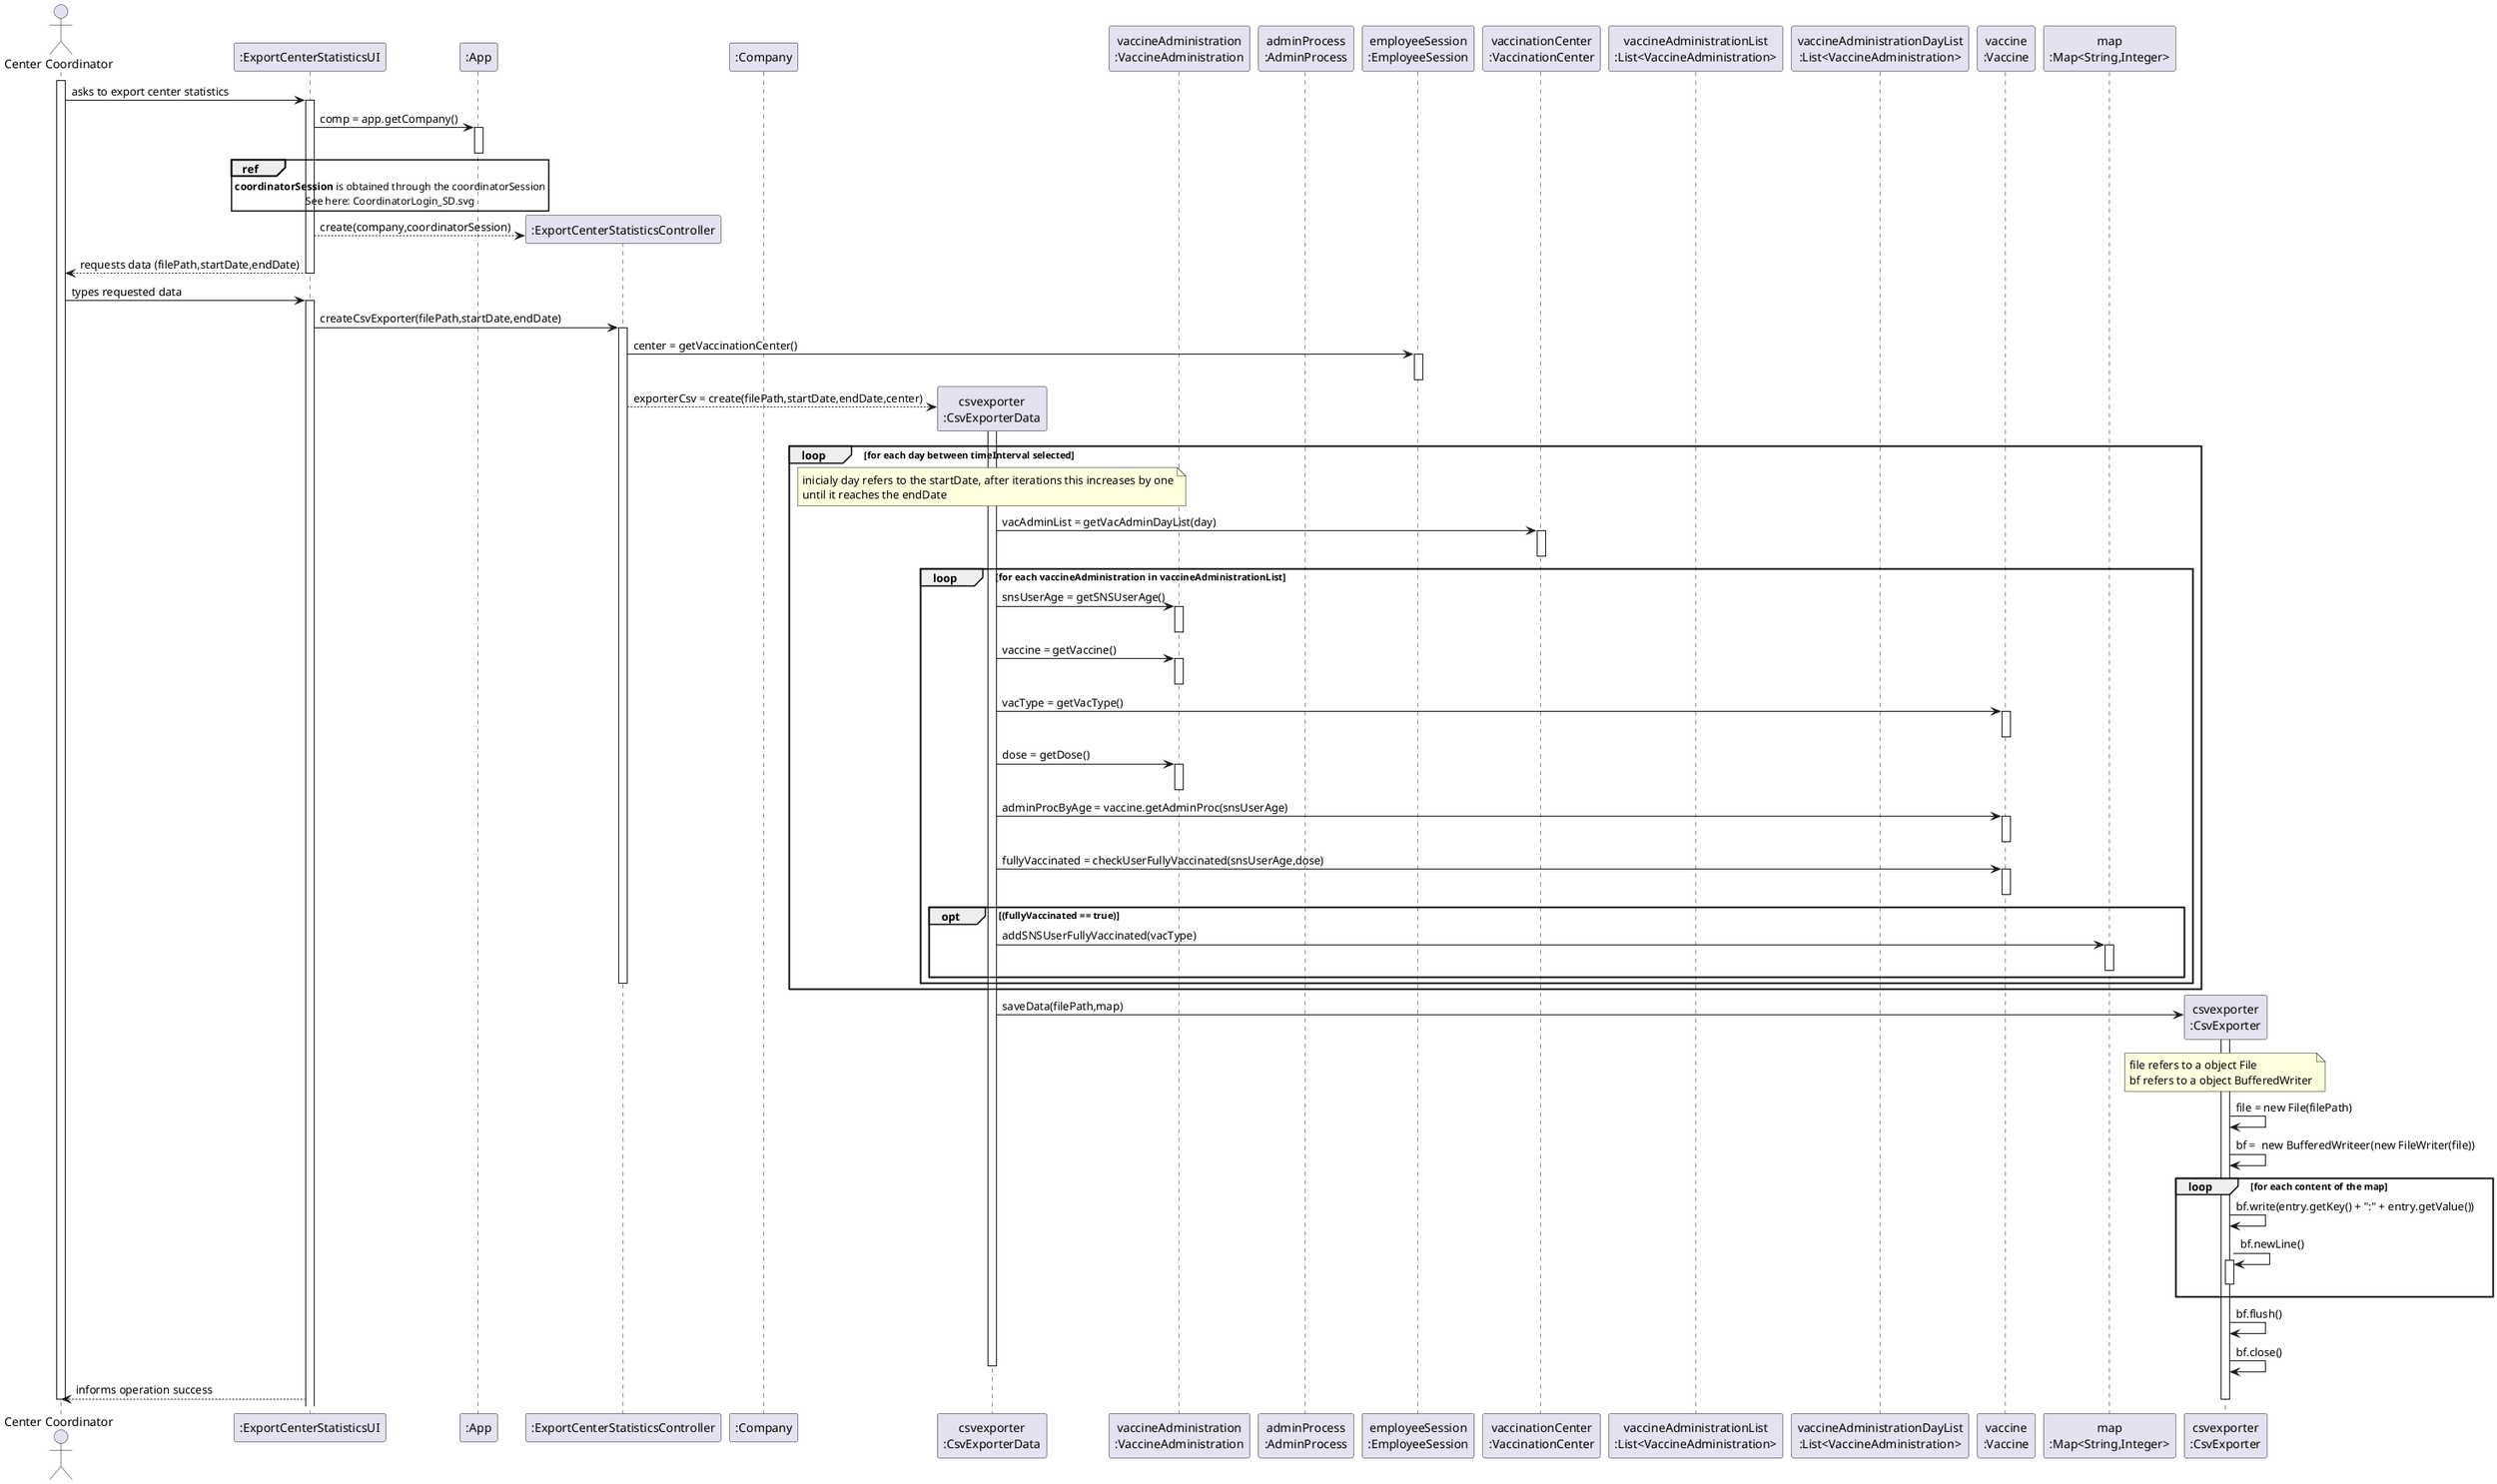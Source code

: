 @startuml US15_SD

actor "Center Coordinator" as COORDINATOR

participant ":ExportCenterStatisticsUI" as UI
participant ":App" as APP
participant ":ExportCenterStatisticsController" as CTRL
participant ":Company" as COMP
participant "csvexporter\n:CsvExporterData" as EXPORTERDATA
participant "vaccineAdministration\n:VaccineAdministration" as VACADMIN
participant "adminProcess\n:AdminProcess" as ADMINPROC
participant "employeeSession\n:EmployeeSession" as EMPLOYEESESSION
participant "vaccinationCenter\n:VaccinationCenter" as CENTER
participant "vaccineAdministrationList\n:List<VaccineAdministration>" as VACADMINLIST
participant "vaccineAdministrationDayList\n:List<VaccineAdministration>" as VACDAYLIST
participant "vaccine\n:Vaccine" as VACCINE
participant "map\n:Map<String,Integer>" as MAP
participant "csvexporter\n:CsvExporter" as CSVEXPORTER

activate COORDINATOR
COORDINATOR -> UI : asks to export center statistics
activate UI

UI -> APP : comp = app.getCompany()
activate APP
deactivate APP

ref over UI 
**coordinatorSession** is obtained through the coordinatorSession
See here: CoordinatorLogin_SD.svg
end ref

UI --> CTRL** : create(company,coordinatorSession)

UI --> COORDINATOR : requests data (filePath,startDate,endDate)
deactivate UI

COORDINATOR -> UI : types requested data
activate UI

UI -> CTRL : createCsvExporter(filePath,startDate,endDate)
activate CTRL

CTRL -> EMPLOYEESESSION : center = getVaccinationCenter()
activate EMPLOYEESESSION
deactivate EMPLOYEESESSION

CTRL --> EXPORTERDATA** : exporterCsv = create(filePath,startDate,endDate,center)

loop for each day between timeInterval selected
note over EXPORTERDATA
inicialy day refers to the startDate, after iterations this increases by one
until it reaches the endDate
end note

activate EXPORTERDATA

EXPORTERDATA -> CENTER : vacAdminList = getVacAdminDayList(day)
activate CENTER
deactivate CENTER

loop for each vaccineAdministration in vaccineAdministrationList

EXPORTERDATA -> VACADMIN :  snsUserAge = getSNSUserAge()
activate VACADMIN
deactivate VACADMIN

EXPORTERDATA -> VACADMIN : vaccine = getVaccine()
activate VACADMIN
deactivate VACADMIN

EXPORTERDATA -> VACCINE : vacType = getVacType()
activate VACCINE
deactivate VACCINE

EXPORTERDATA -> VACADMIN : dose = getDose()
activate VACADMIN
deactivate VACADMIN

EXPORTERDATA -> VACCINE : adminProcByAge = vaccine.getAdminProc(snsUserAge)
activate VACCINE
deactivate VACCINE

EXPORTERDATA -> VACCINE : fullyVaccinated = checkUserFullyVaccinated(snsUserAge,dose)
activate VACCINE
deactivate VACCINE

opt (fullyVaccinated == true) 
EXPORTERDATA -> MAP : addSNSUserFullyVaccinated(vacType)
activate MAP
deactivate MAP
end

deactivate CTRL
end
end

EXPORTERDATA -> CSVEXPORTER** : saveData(filePath,map)
activate CSVEXPORTER

note over CSVEXPORTER
file refers to a object File
bf refers to a object BufferedWriter
end note
CSVEXPORTER -> CSVEXPORTER : file = new File(filePath)
CSVEXPORTER -> CSVEXPORTER : bf =  new BufferedWriteer(new FileWriter(file))
loop for each content of the map 
CSVEXPORTER -> CSVEXPORTER : bf.write(entry.getKey() + ":" + entry.getValue())
CSVEXPORTER -> CSVEXPORTER : bf.newLine()
activate CSVEXPORTER
deactivate CSVEXPORTER
end
CSVEXPORTER -> CSVEXPORTER : bf.flush()

CSVEXPORTER -> CSVEXPORTER : bf.close()
deactivate EXPORTERDATA

UI --> COORDINATOR : informs operation success
deactivate CSVEXPORTER

deactivate COORDINATOR 

@enduml